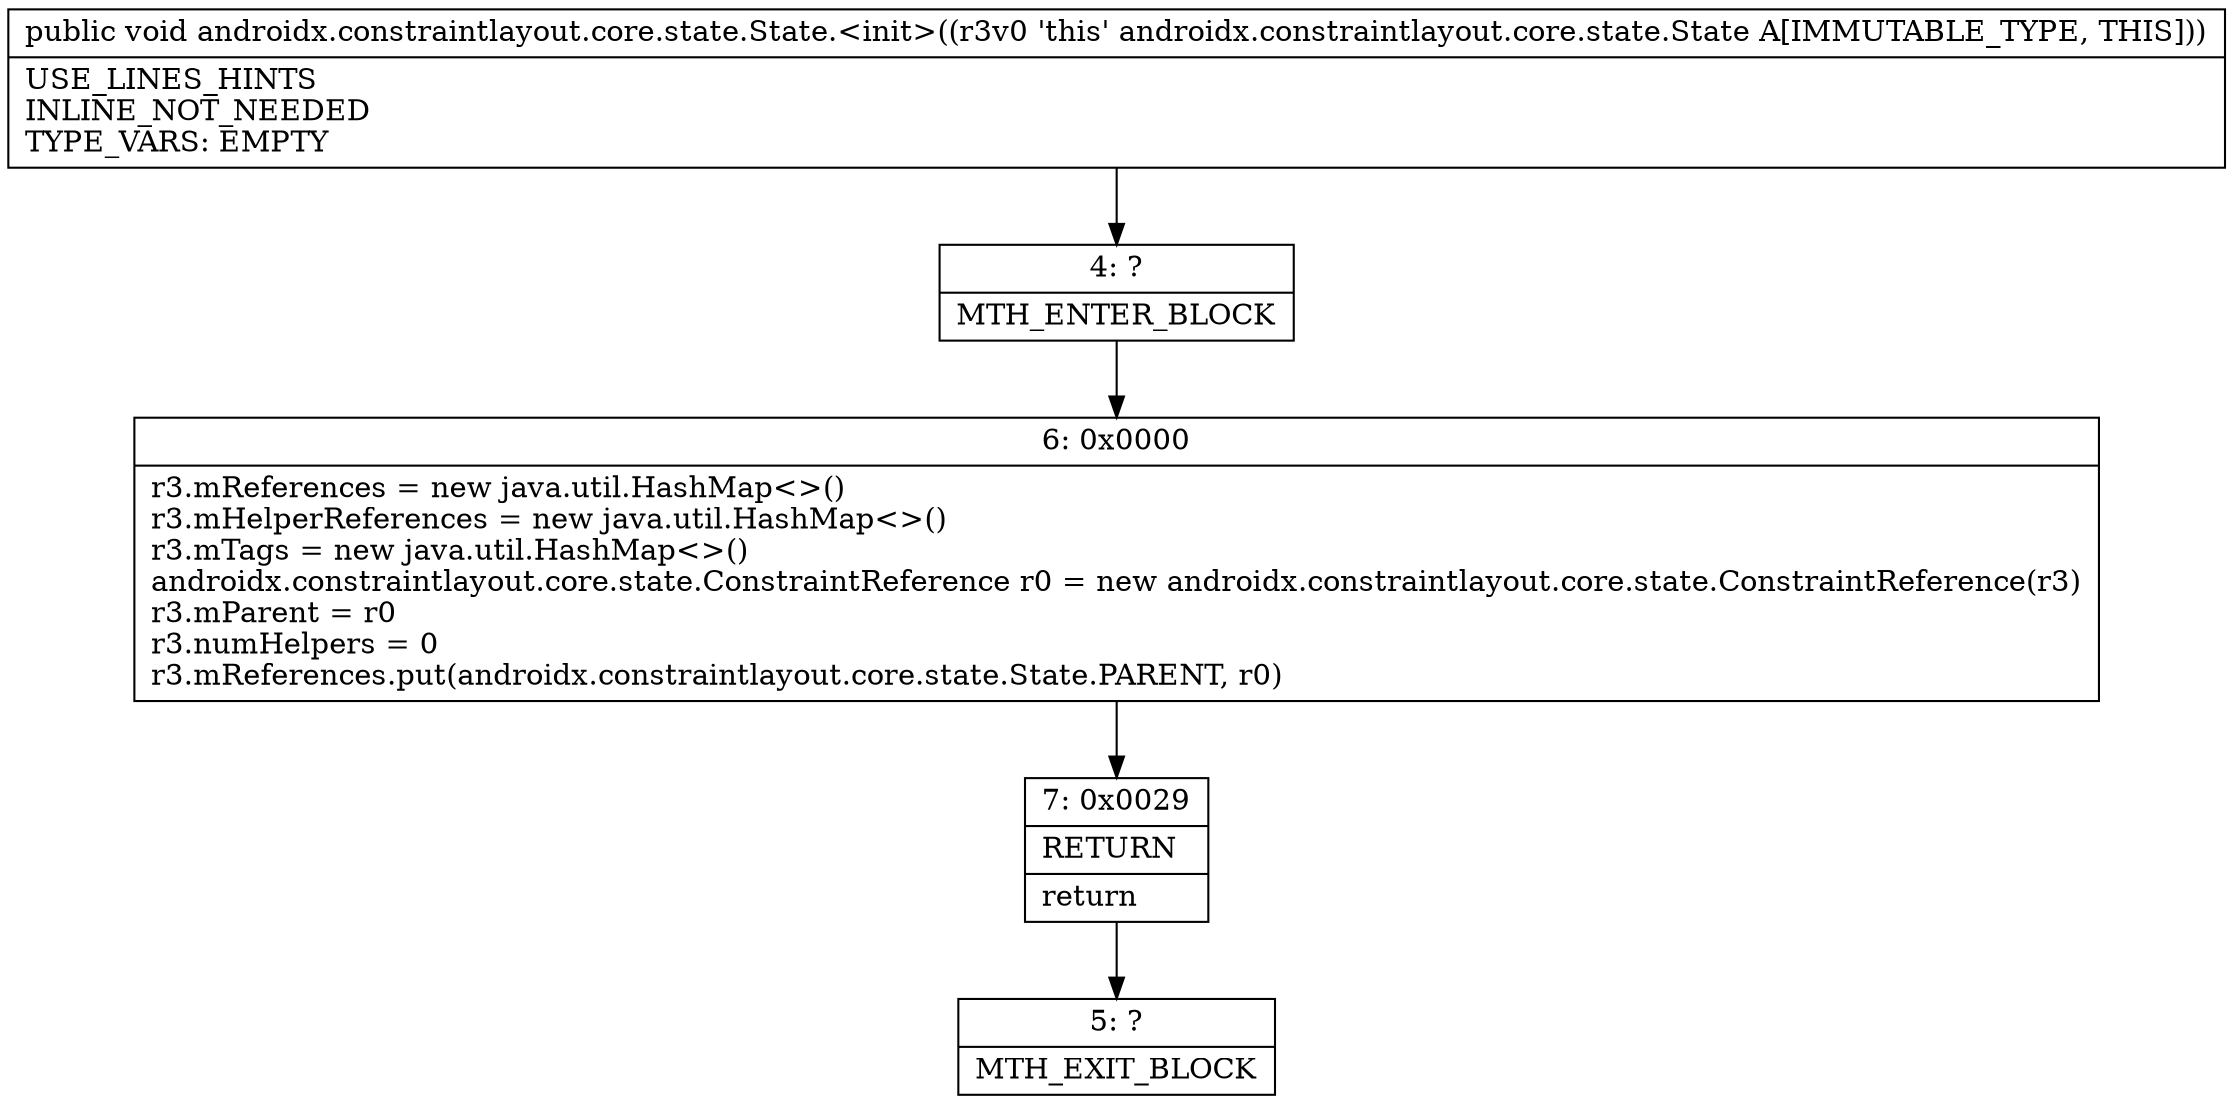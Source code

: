 digraph "CFG forandroidx.constraintlayout.core.state.State.\<init\>()V" {
Node_4 [shape=record,label="{4\:\ ?|MTH_ENTER_BLOCK\l}"];
Node_6 [shape=record,label="{6\:\ 0x0000|r3.mReferences = new java.util.HashMap\<\>()\lr3.mHelperReferences = new java.util.HashMap\<\>()\lr3.mTags = new java.util.HashMap\<\>()\landroidx.constraintlayout.core.state.ConstraintReference r0 = new androidx.constraintlayout.core.state.ConstraintReference(r3)\lr3.mParent = r0\lr3.numHelpers = 0\lr3.mReferences.put(androidx.constraintlayout.core.state.State.PARENT, r0)\l}"];
Node_7 [shape=record,label="{7\:\ 0x0029|RETURN\l|return\l}"];
Node_5 [shape=record,label="{5\:\ ?|MTH_EXIT_BLOCK\l}"];
MethodNode[shape=record,label="{public void androidx.constraintlayout.core.state.State.\<init\>((r3v0 'this' androidx.constraintlayout.core.state.State A[IMMUTABLE_TYPE, THIS]))  | USE_LINES_HINTS\lINLINE_NOT_NEEDED\lTYPE_VARS: EMPTY\l}"];
MethodNode -> Node_4;Node_4 -> Node_6;
Node_6 -> Node_7;
Node_7 -> Node_5;
}

